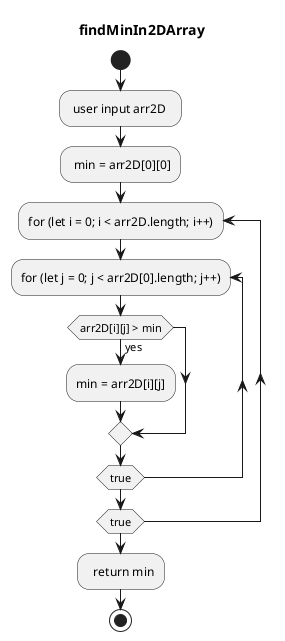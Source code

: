 
@startuml findMinIn2DArray
title findMinIn2DArray
start
: user input arr2D  ;
: min = arr2D[0][0];
repeat:for (let i = 0; i < arr2D.length; i++)   
    repeat:for (let j = 0; j < arr2D[0].length; j++)     
    if (arr2D[i][j] > min) then (yes ) 
        :min = arr2D[i][j];
    endif 
repeat while(true)
repeat while(true)
:  return min; 
stop
@enduml